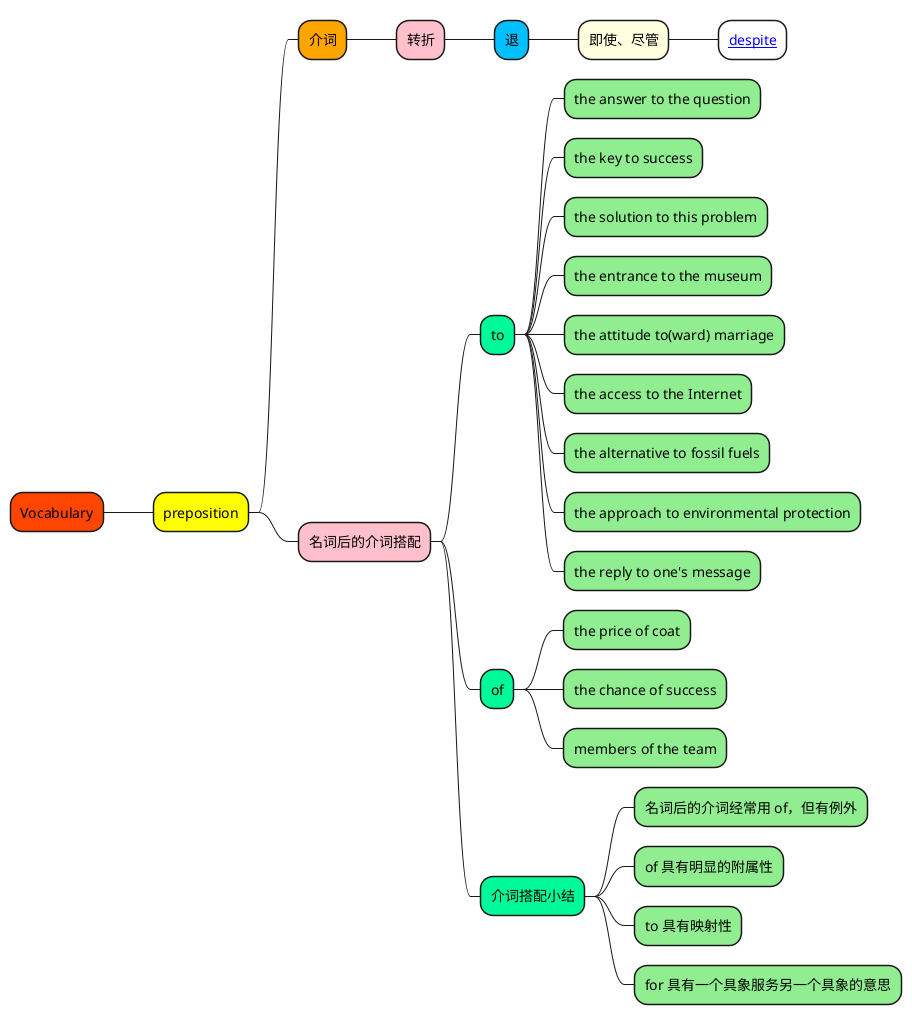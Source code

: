 @startmindmap

+[#OrangeRed] Vocabulary

++[#yellow] preposition

+++[#Orange] 介词

++++[#Pink] 转折

+++++[#DeepSkyBlue] 退

++++++[#LightYellow] 即使、尽管
+++++++[#White] [[https://cn.bing.com/dict/search?q=despite despite]]


+++[#Pink] 名词后的介词搭配

++++[#MediumSpringGreen] to
+++++[#LightGreen] the answer to the question
+++++[#LightGreen] the key to success
+++++[#LightGreen] the solution to this problem
+++++[#LightGreen] the entrance to the museum
+++++[#LightGreen] the attitude to(ward) marriage
+++++[#LightGreen] the access to the Internet
+++++[#LightGreen] the alternative to fossil fuels
+++++[#LightGreen] the approach to environmental protection
+++++[#LightGreen] the reply to one's message

++++[#MediumSpringGreen] of
+++++[#LightGreen] the price of coat
+++++[#LightGreen] the chance of success
+++++[#LightGreen] members of the team


++++[#MediumSpringGreen] 介词搭配小结

+++++[#LightGreen] 名词后的介词经常用 of，但有例外
+++++[#LightGreen] of 具有明显的附属性
+++++[#LightGreen] to 具有映射性
+++++[#LightGreen] for 具有一个具象服务另一个具象的意思











@endmindmap
